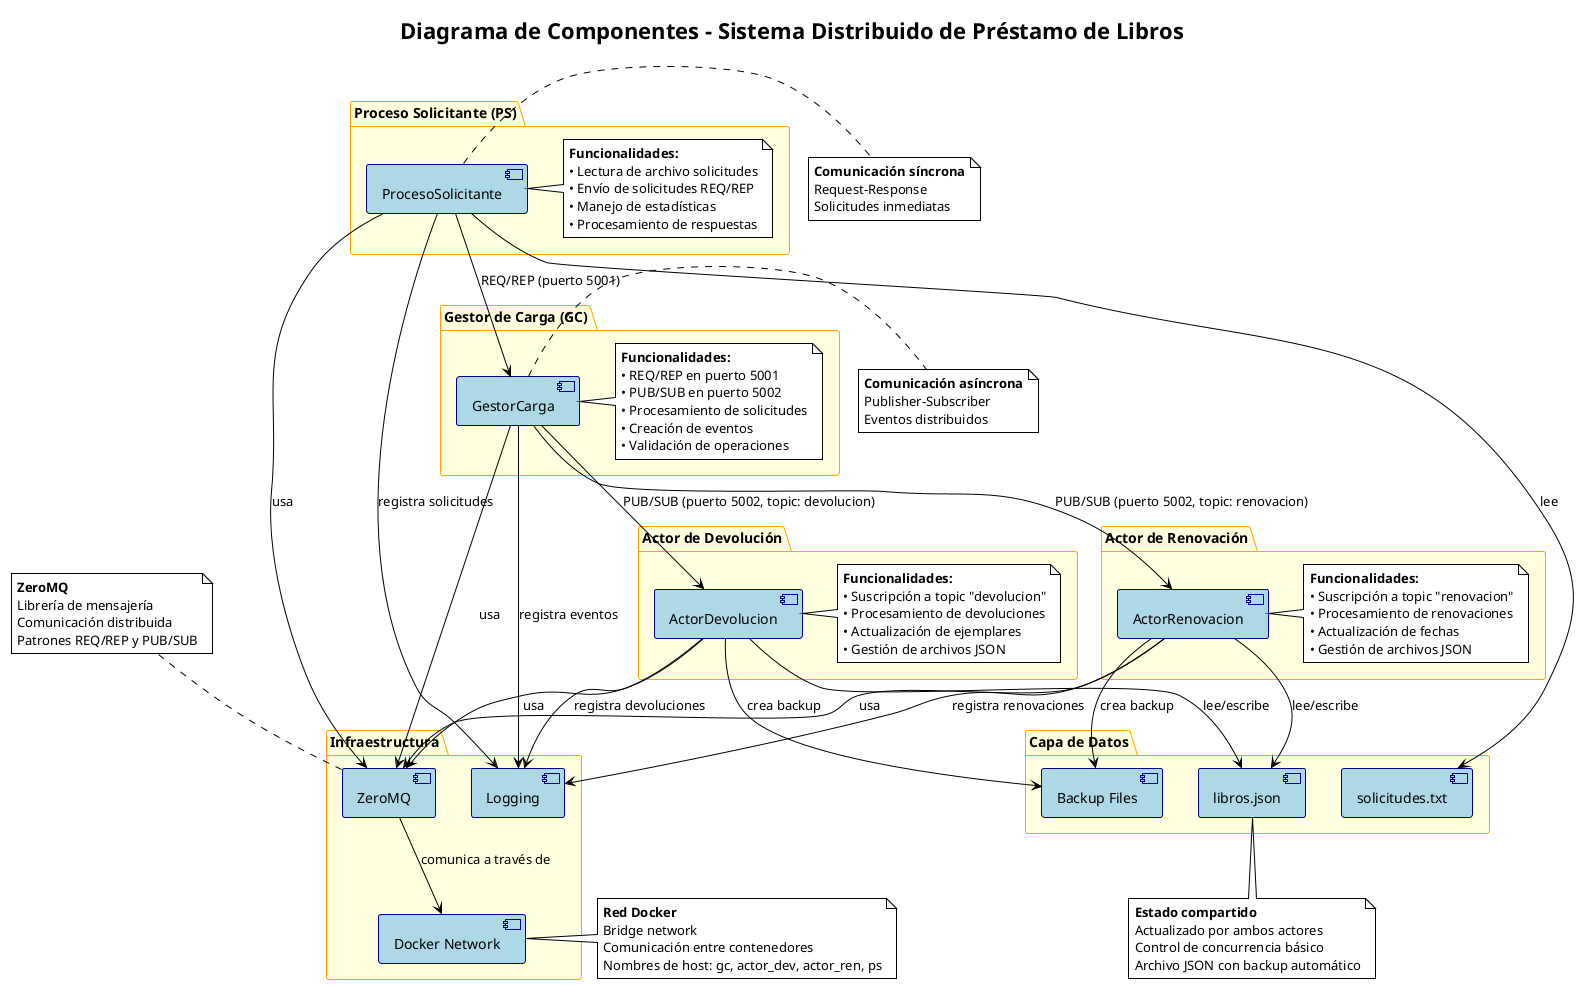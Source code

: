 @startuml
!theme plain
title Diagrama de Componentes - Sistema Distribuido de Préstamo de Libros

skinparam component {
  BackgroundColor LightBlue
  BorderColor DarkBlue
}
skinparam package {
  BackgroundColor LightYellow
  BorderColor Orange
}

' ====================== Componentes Principales ======================

package "Gestor de Carga (GC)" {
  [GestorCarga] as GC
  note right of GC
  **Funcionalidades:**
  • REQ/REP en puerto 5001
  • PUB/SUB en puerto 5002
  • Procesamiento de solicitudes
  • Creación de eventos
  • Validación de operaciones
  end note
}

package "Proceso Solicitante (PS)" {
  [ProcesoSolicitante] as PS
  note right of PS
  **Funcionalidades:**
  • Lectura de archivo solicitudes
  • Envío de solicitudes REQ/REP
  • Manejo de estadísticas
  • Procesamiento de respuestas
  end note
}

package "Actor de Devolución" {
  [ActorDevolucion] as AD
  note right of AD
  **Funcionalidades:**
  • Suscripción a topic "devolucion"
  • Procesamiento de devoluciones
  • Actualización de ejemplares
  • Gestión de archivos JSON
  end note
}

package "Actor de Renovación" {
  [ActorRenovacion] as AR
  note right of AR
  **Funcionalidades:**
  • Suscripción a topic "renovacion"
  • Procesamiento de renovaciones
  • Actualización de fechas
  • Gestión de archivos JSON
  end note
}

' ====================== Capa de Datos ======================
package "Capa de Datos" {
  [libros.json] as LibrosDB
  [solicitudes.txt] as SolicitudesFile
  [Backup Files] as BackupFiles
}

' ====================== Infraestructura ======================
package "Infraestructura" {
  [ZeroMQ] as ZMQ
  [Docker Network] as DockerNet
  [Logging] as LOG
}

' ====================== Relaciones ======================

' --- Comunicación REQ/REP ---
PS --> GC : REQ/REP (puerto 5001)
note right of PS
**Comunicación síncrona**
Request-Response
Solicitudes inmediatas
end note

' --- Comunicación PUB/SUB ---
GC --> AD : PUB/SUB (puerto 5002, topic: devolucion)
GC --> AR : PUB/SUB (puerto 5002, topic: renovacion)
note right of GC
**Comunicación asíncrona**
Publisher-Subscriber
Eventos distribuidos
end note

' --- Acceso a Archivos ---
PS --> SolicitudesFile : lee
AD --> LibrosDB : lee/escribe
AR --> LibrosDB : lee/escribe
AD --> BackupFiles : crea backup
AR --> BackupFiles : crea backup

' --- Infraestructura ---
GC --> ZMQ : usa
PS --> ZMQ : usa
AD --> ZMQ : usa
AR --> ZMQ : usa
ZMQ --> DockerNet : comunica a través de

' --- Logging ---
GC --> LOG : registra eventos
PS --> LOG : registra solicitudes
AD --> LOG : registra devoluciones
AR --> LOG : registra renovaciones

' ====================== Notas ======================
note bottom of LibrosDB
**Estado compartido**
Actualizado por ambos actores
Control de concurrencia básico
Archivo JSON con backup automático
end note

note top of ZMQ
**ZeroMQ**
Librería de mensajería
Comunicación distribuida
Patrones REQ/REP y PUB/SUB
end note

note right of DockerNet
**Red Docker**
Bridge network
Comunicación entre contenedores
Nombres de host: gc, actor_dev, actor_ren, ps
end note

@enduml